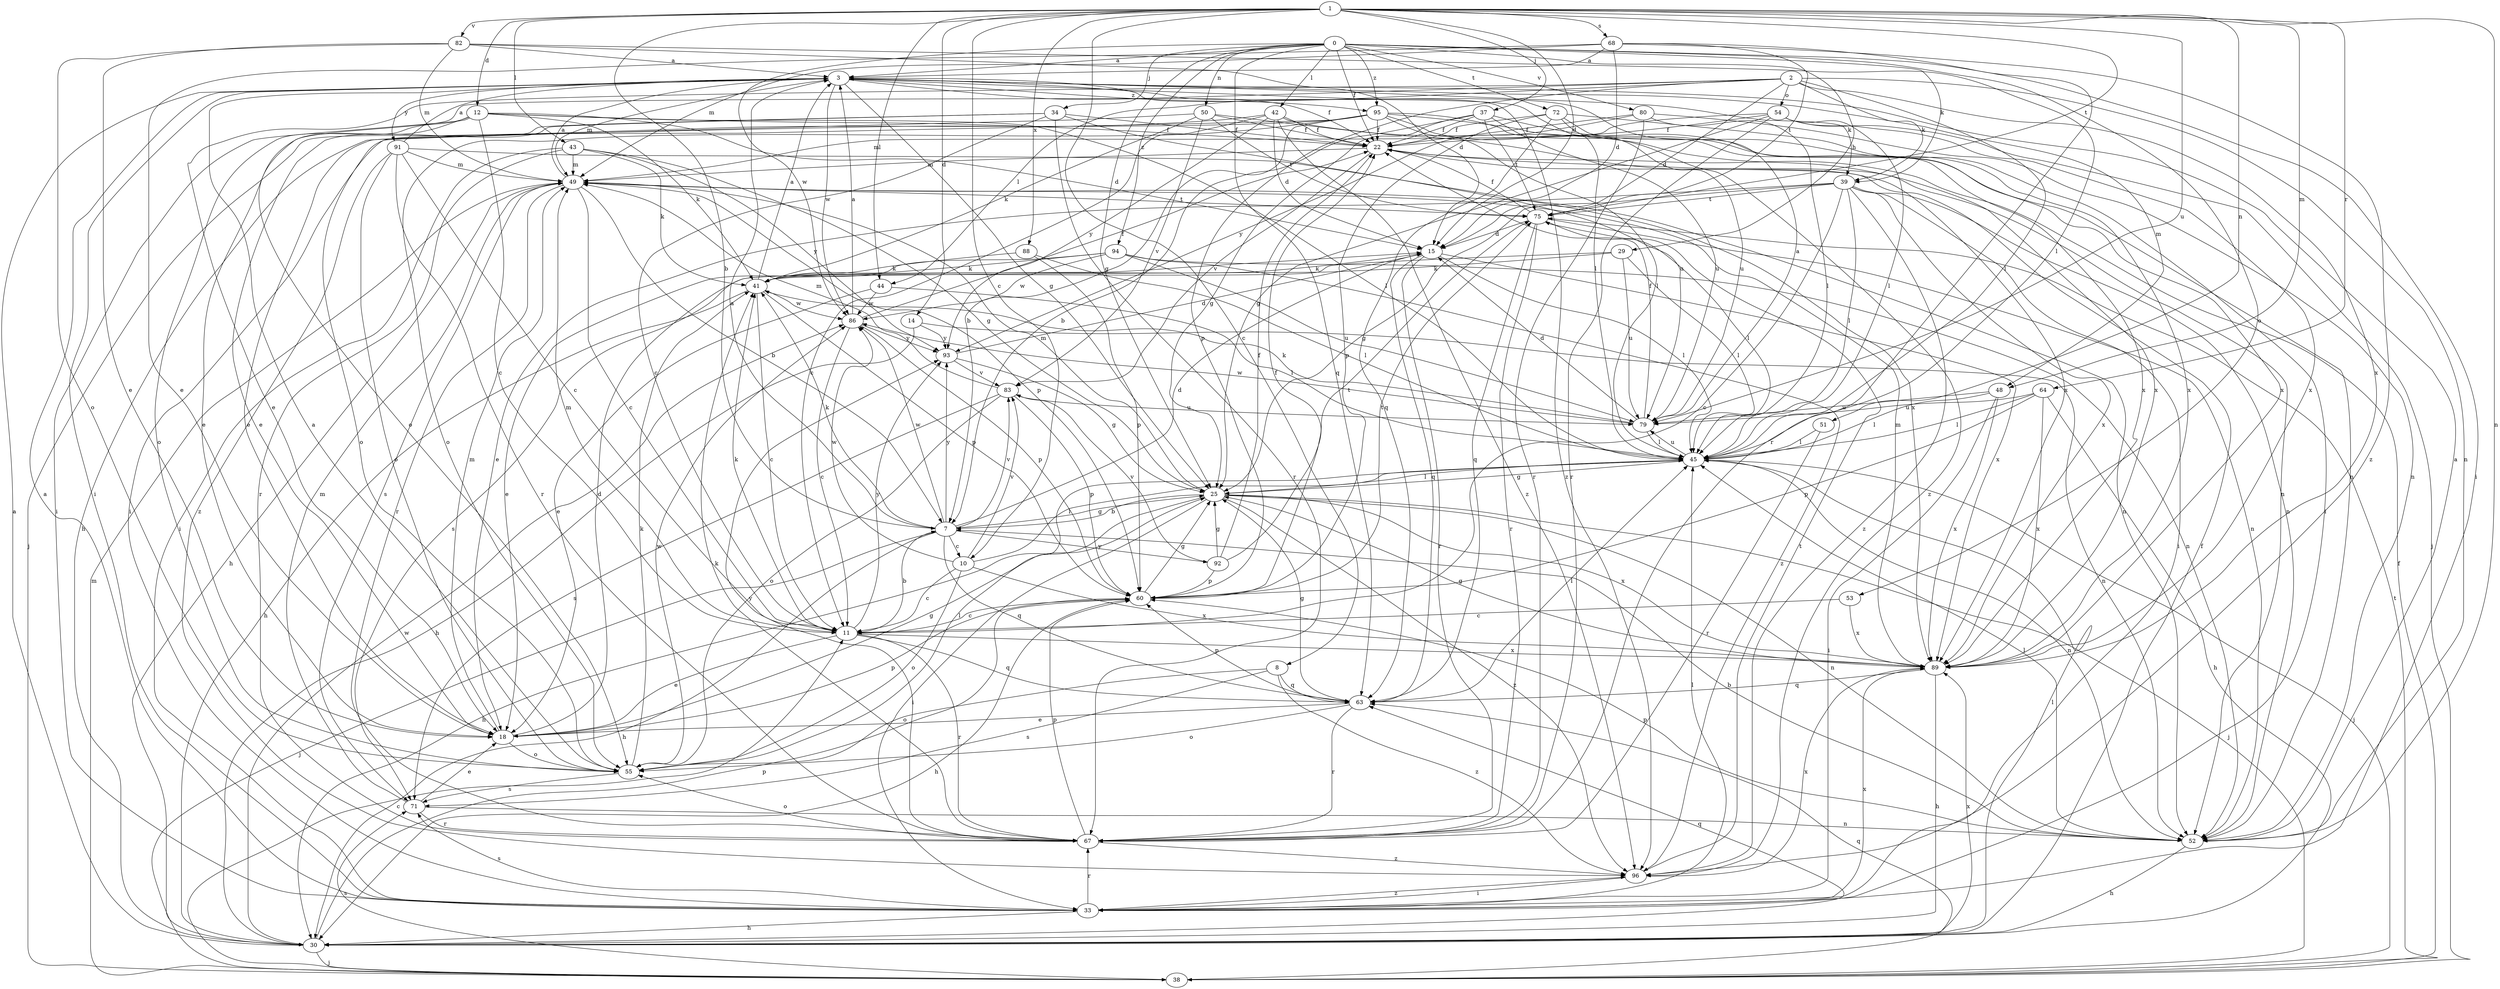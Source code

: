 strict digraph  {
0;
1;
2;
3;
7;
8;
10;
11;
12;
14;
15;
18;
22;
25;
29;
30;
33;
34;
37;
38;
39;
41;
42;
43;
44;
45;
48;
49;
50;
51;
52;
53;
54;
55;
60;
63;
64;
67;
68;
71;
72;
75;
79;
80;
82;
83;
86;
88;
89;
91;
92;
93;
94;
95;
96;
0 -> 3  [label=a];
0 -> 22  [label=f];
0 -> 25  [label=g];
0 -> 29  [label=h];
0 -> 33  [label=i];
0 -> 34  [label=j];
0 -> 39  [label=k];
0 -> 42  [label=l];
0 -> 50  [label=n];
0 -> 53  [label=o];
0 -> 63  [label=q];
0 -> 72  [label=t];
0 -> 80  [label=v];
0 -> 86  [label=w];
0 -> 94  [label=z];
0 -> 95  [label=z];
1 -> 7  [label=b];
1 -> 8  [label=c];
1 -> 10  [label=c];
1 -> 12  [label=d];
1 -> 14  [label=d];
1 -> 15  [label=d];
1 -> 37  [label=j];
1 -> 43  [label=l];
1 -> 44  [label=l];
1 -> 48  [label=m];
1 -> 51  [label=n];
1 -> 52  [label=n];
1 -> 64  [label=r];
1 -> 68  [label=s];
1 -> 75  [label=t];
1 -> 79  [label=u];
1 -> 82  [label=v];
1 -> 88  [label=x];
2 -> 15  [label=d];
2 -> 18  [label=e];
2 -> 39  [label=k];
2 -> 44  [label=l];
2 -> 45  [label=l];
2 -> 52  [label=n];
2 -> 54  [label=o];
2 -> 55  [label=o];
2 -> 60  [label=p];
2 -> 89  [label=x];
3 -> 22  [label=f];
3 -> 25  [label=g];
3 -> 33  [label=i];
3 -> 39  [label=k];
3 -> 45  [label=l];
3 -> 48  [label=m];
3 -> 49  [label=m];
3 -> 86  [label=w];
3 -> 91  [label=y];
3 -> 95  [label=z];
3 -> 96  [label=z];
7 -> 3  [label=a];
7 -> 10  [label=c];
7 -> 15  [label=d];
7 -> 25  [label=g];
7 -> 30  [label=h];
7 -> 38  [label=j];
7 -> 41  [label=k];
7 -> 63  [label=q];
7 -> 83  [label=v];
7 -> 86  [label=w];
7 -> 92  [label=y];
7 -> 93  [label=y];
8 -> 55  [label=o];
8 -> 63  [label=q];
8 -> 71  [label=s];
8 -> 96  [label=z];
10 -> 11  [label=c];
10 -> 45  [label=l];
10 -> 55  [label=o];
10 -> 83  [label=v];
10 -> 86  [label=w];
10 -> 89  [label=x];
11 -> 7  [label=b];
11 -> 18  [label=e];
11 -> 41  [label=k];
11 -> 49  [label=m];
11 -> 63  [label=q];
11 -> 67  [label=r];
11 -> 89  [label=x];
11 -> 93  [label=y];
12 -> 11  [label=c];
12 -> 15  [label=d];
12 -> 18  [label=e];
12 -> 22  [label=f];
12 -> 33  [label=i];
12 -> 41  [label=k];
12 -> 45  [label=l];
12 -> 55  [label=o];
14 -> 30  [label=h];
14 -> 52  [label=n];
14 -> 93  [label=y];
15 -> 41  [label=k];
15 -> 45  [label=l];
15 -> 63  [label=q];
15 -> 67  [label=r];
15 -> 89  [label=x];
18 -> 15  [label=d];
18 -> 25  [label=g];
18 -> 49  [label=m];
18 -> 55  [label=o];
18 -> 60  [label=p];
22 -> 49  [label=m];
22 -> 52  [label=n];
22 -> 83  [label=v];
25 -> 7  [label=b];
25 -> 30  [label=h];
25 -> 33  [label=i];
25 -> 38  [label=j];
25 -> 45  [label=l];
25 -> 49  [label=m];
25 -> 52  [label=n];
25 -> 89  [label=x];
25 -> 96  [label=z];
29 -> 41  [label=k];
29 -> 45  [label=l];
29 -> 71  [label=s];
29 -> 79  [label=u];
30 -> 3  [label=a];
30 -> 22  [label=f];
30 -> 38  [label=j];
30 -> 45  [label=l];
30 -> 60  [label=p];
30 -> 63  [label=q];
30 -> 86  [label=w];
30 -> 89  [label=x];
33 -> 3  [label=a];
33 -> 30  [label=h];
33 -> 45  [label=l];
33 -> 67  [label=r];
33 -> 71  [label=s];
33 -> 89  [label=x];
33 -> 96  [label=z];
34 -> 11  [label=c];
34 -> 18  [label=e];
34 -> 22  [label=f];
34 -> 38  [label=j];
34 -> 67  [label=r];
34 -> 79  [label=u];
37 -> 7  [label=b];
37 -> 22  [label=f];
37 -> 25  [label=g];
37 -> 75  [label=t];
37 -> 79  [label=u];
37 -> 89  [label=x];
38 -> 11  [label=c];
38 -> 22  [label=f];
38 -> 49  [label=m];
38 -> 63  [label=q];
38 -> 71  [label=s];
38 -> 75  [label=t];
39 -> 11  [label=c];
39 -> 18  [label=e];
39 -> 25  [label=g];
39 -> 33  [label=i];
39 -> 45  [label=l];
39 -> 52  [label=n];
39 -> 75  [label=t];
39 -> 89  [label=x];
39 -> 96  [label=z];
41 -> 3  [label=a];
41 -> 11  [label=c];
41 -> 30  [label=h];
41 -> 60  [label=p];
41 -> 86  [label=w];
42 -> 11  [label=c];
42 -> 15  [label=d];
42 -> 18  [label=e];
42 -> 22  [label=f];
42 -> 89  [label=x];
42 -> 93  [label=y];
42 -> 96  [label=z];
43 -> 25  [label=g];
43 -> 33  [label=i];
43 -> 41  [label=k];
43 -> 49  [label=m];
43 -> 67  [label=r];
43 -> 93  [label=y];
44 -> 18  [label=e];
44 -> 45  [label=l];
44 -> 86  [label=w];
45 -> 25  [label=g];
45 -> 38  [label=j];
45 -> 52  [label=n];
45 -> 79  [label=u];
48 -> 33  [label=i];
48 -> 45  [label=l];
48 -> 79  [label=u];
48 -> 89  [label=x];
49 -> 3  [label=a];
49 -> 7  [label=b];
49 -> 11  [label=c];
49 -> 30  [label=h];
49 -> 52  [label=n];
49 -> 60  [label=p];
49 -> 67  [label=r];
49 -> 71  [label=s];
49 -> 75  [label=t];
50 -> 22  [label=f];
50 -> 41  [label=k];
50 -> 55  [label=o];
50 -> 75  [label=t];
50 -> 83  [label=v];
50 -> 89  [label=x];
51 -> 45  [label=l];
51 -> 67  [label=r];
52 -> 3  [label=a];
52 -> 7  [label=b];
52 -> 30  [label=h];
52 -> 45  [label=l];
52 -> 60  [label=p];
53 -> 11  [label=c];
53 -> 89  [label=x];
54 -> 22  [label=f];
54 -> 25  [label=g];
54 -> 38  [label=j];
54 -> 45  [label=l];
54 -> 49  [label=m];
54 -> 67  [label=r];
54 -> 89  [label=x];
55 -> 3  [label=a];
55 -> 41  [label=k];
55 -> 45  [label=l];
55 -> 71  [label=s];
55 -> 86  [label=w];
60 -> 11  [label=c];
60 -> 22  [label=f];
60 -> 25  [label=g];
60 -> 30  [label=h];
60 -> 75  [label=t];
63 -> 18  [label=e];
63 -> 25  [label=g];
63 -> 45  [label=l];
63 -> 55  [label=o];
63 -> 60  [label=p];
63 -> 67  [label=r];
64 -> 30  [label=h];
64 -> 45  [label=l];
64 -> 60  [label=p];
64 -> 79  [label=u];
64 -> 89  [label=x];
67 -> 41  [label=k];
67 -> 55  [label=o];
67 -> 60  [label=p];
67 -> 93  [label=y];
67 -> 96  [label=z];
68 -> 3  [label=a];
68 -> 15  [label=d];
68 -> 18  [label=e];
68 -> 49  [label=m];
68 -> 67  [label=r];
68 -> 75  [label=t];
68 -> 96  [label=z];
71 -> 18  [label=e];
71 -> 49  [label=m];
71 -> 52  [label=n];
71 -> 67  [label=r];
72 -> 22  [label=f];
72 -> 33  [label=i];
72 -> 60  [label=p];
72 -> 63  [label=q];
72 -> 79  [label=u];
72 -> 89  [label=x];
75 -> 15  [label=d];
75 -> 22  [label=f];
75 -> 45  [label=l];
75 -> 52  [label=n];
75 -> 63  [label=q];
75 -> 67  [label=r];
79 -> 3  [label=a];
79 -> 15  [label=d];
79 -> 22  [label=f];
79 -> 41  [label=k];
79 -> 45  [label=l];
79 -> 86  [label=w];
80 -> 22  [label=f];
80 -> 45  [label=l];
80 -> 52  [label=n];
80 -> 67  [label=r];
80 -> 93  [label=y];
82 -> 3  [label=a];
82 -> 15  [label=d];
82 -> 18  [label=e];
82 -> 45  [label=l];
82 -> 49  [label=m];
82 -> 55  [label=o];
83 -> 49  [label=m];
83 -> 55  [label=o];
83 -> 60  [label=p];
83 -> 71  [label=s];
83 -> 79  [label=u];
86 -> 3  [label=a];
86 -> 11  [label=c];
86 -> 22  [label=f];
86 -> 60  [label=p];
86 -> 93  [label=y];
88 -> 41  [label=k];
88 -> 45  [label=l];
88 -> 60  [label=p];
89 -> 25  [label=g];
89 -> 30  [label=h];
89 -> 49  [label=m];
89 -> 63  [label=q];
91 -> 3  [label=a];
91 -> 11  [label=c];
91 -> 49  [label=m];
91 -> 55  [label=o];
91 -> 67  [label=r];
91 -> 89  [label=x];
91 -> 96  [label=z];
92 -> 22  [label=f];
92 -> 25  [label=g];
92 -> 60  [label=p];
92 -> 75  [label=t];
92 -> 83  [label=v];
93 -> 15  [label=d];
93 -> 25  [label=g];
93 -> 83  [label=v];
94 -> 18  [label=e];
94 -> 41  [label=k];
94 -> 52  [label=n];
94 -> 79  [label=u];
94 -> 86  [label=w];
94 -> 96  [label=z];
95 -> 7  [label=b];
95 -> 22  [label=f];
95 -> 30  [label=h];
95 -> 33  [label=i];
95 -> 45  [label=l];
95 -> 52  [label=n];
95 -> 55  [label=o];
95 -> 89  [label=x];
95 -> 96  [label=z];
96 -> 33  [label=i];
96 -> 75  [label=t];
96 -> 89  [label=x];
}

